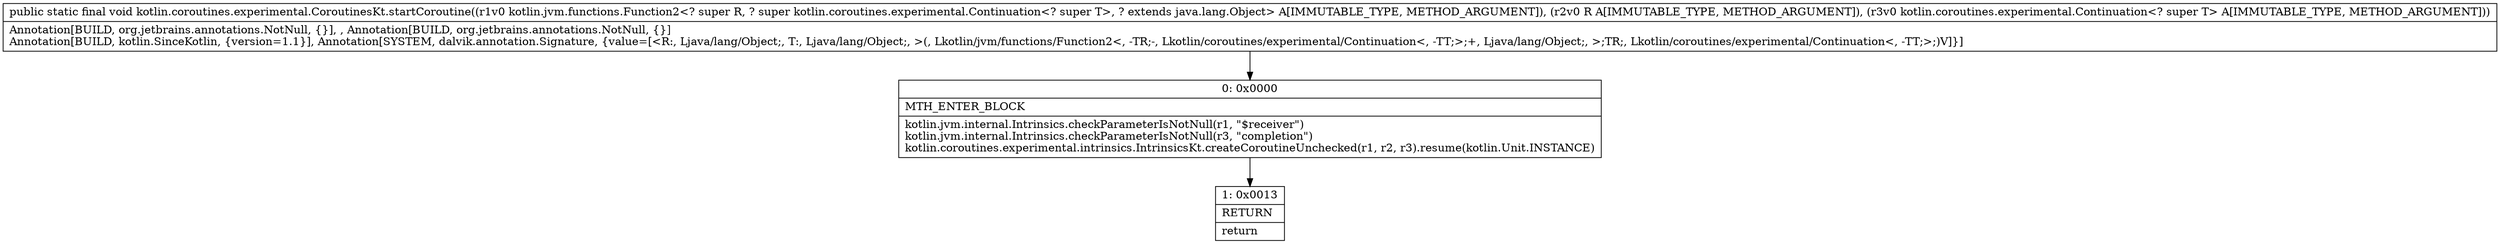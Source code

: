 digraph "CFG forkotlin.coroutines.experimental.CoroutinesKt.startCoroutine(Lkotlin\/jvm\/functions\/Function2;Ljava\/lang\/Object;Lkotlin\/coroutines\/experimental\/Continuation;)V" {
Node_0 [shape=record,label="{0\:\ 0x0000|MTH_ENTER_BLOCK\l|kotlin.jvm.internal.Intrinsics.checkParameterIsNotNull(r1, \"$receiver\")\lkotlin.jvm.internal.Intrinsics.checkParameterIsNotNull(r3, \"completion\")\lkotlin.coroutines.experimental.intrinsics.IntrinsicsKt.createCoroutineUnchecked(r1, r2, r3).resume(kotlin.Unit.INSTANCE)\l}"];
Node_1 [shape=record,label="{1\:\ 0x0013|RETURN\l|return\l}"];
MethodNode[shape=record,label="{public static final void kotlin.coroutines.experimental.CoroutinesKt.startCoroutine((r1v0 kotlin.jvm.functions.Function2\<? super R, ? super kotlin.coroutines.experimental.Continuation\<? super T\>, ? extends java.lang.Object\> A[IMMUTABLE_TYPE, METHOD_ARGUMENT]), (r2v0 R A[IMMUTABLE_TYPE, METHOD_ARGUMENT]), (r3v0 kotlin.coroutines.experimental.Continuation\<? super T\> A[IMMUTABLE_TYPE, METHOD_ARGUMENT]))  | Annotation[BUILD, org.jetbrains.annotations.NotNull, \{\}], , Annotation[BUILD, org.jetbrains.annotations.NotNull, \{\}]\lAnnotation[BUILD, kotlin.SinceKotlin, \{version=1.1\}], Annotation[SYSTEM, dalvik.annotation.Signature, \{value=[\<R:, Ljava\/lang\/Object;, T:, Ljava\/lang\/Object;, \>(, Lkotlin\/jvm\/functions\/Function2\<, \-TR;\-, Lkotlin\/coroutines\/experimental\/Continuation\<, \-TT;\>;+, Ljava\/lang\/Object;, \>;TR;, Lkotlin\/coroutines\/experimental\/Continuation\<, \-TT;\>;)V]\}]\l}"];
MethodNode -> Node_0;
Node_0 -> Node_1;
}

